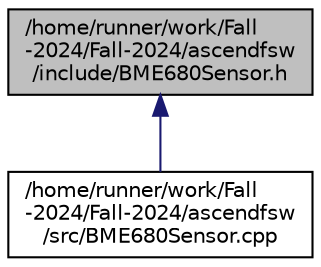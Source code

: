digraph "/home/runner/work/Fall-2024/Fall-2024/ascendfsw/include/BME680Sensor.h"
{
 // INTERACTIVE_SVG=YES
 // LATEX_PDF_SIZE
  bgcolor="transparent";
  edge [fontname="Helvetica",fontsize="10",labelfontname="Helvetica",labelfontsize="10"];
  node [fontname="Helvetica",fontsize="10",shape=record];
  Node1 [label="/home/runner/work/Fall\l-2024/Fall-2024/ascendfsw\l/include/BME680Sensor.h",height=0.2,width=0.4,color="black", fillcolor="grey75", style="filled", fontcolor="black",tooltip=" "];
  Node1 -> Node2 [dir="back",color="midnightblue",fontsize="10",style="solid",fontname="Helvetica"];
  Node2 [label="/home/runner/work/Fall\l-2024/Fall-2024/ascendfsw\l/src/BME680Sensor.cpp",height=0.2,width=0.4,color="black",URL="$BME680Sensor_8cpp.html",tooltip=" "];
}
